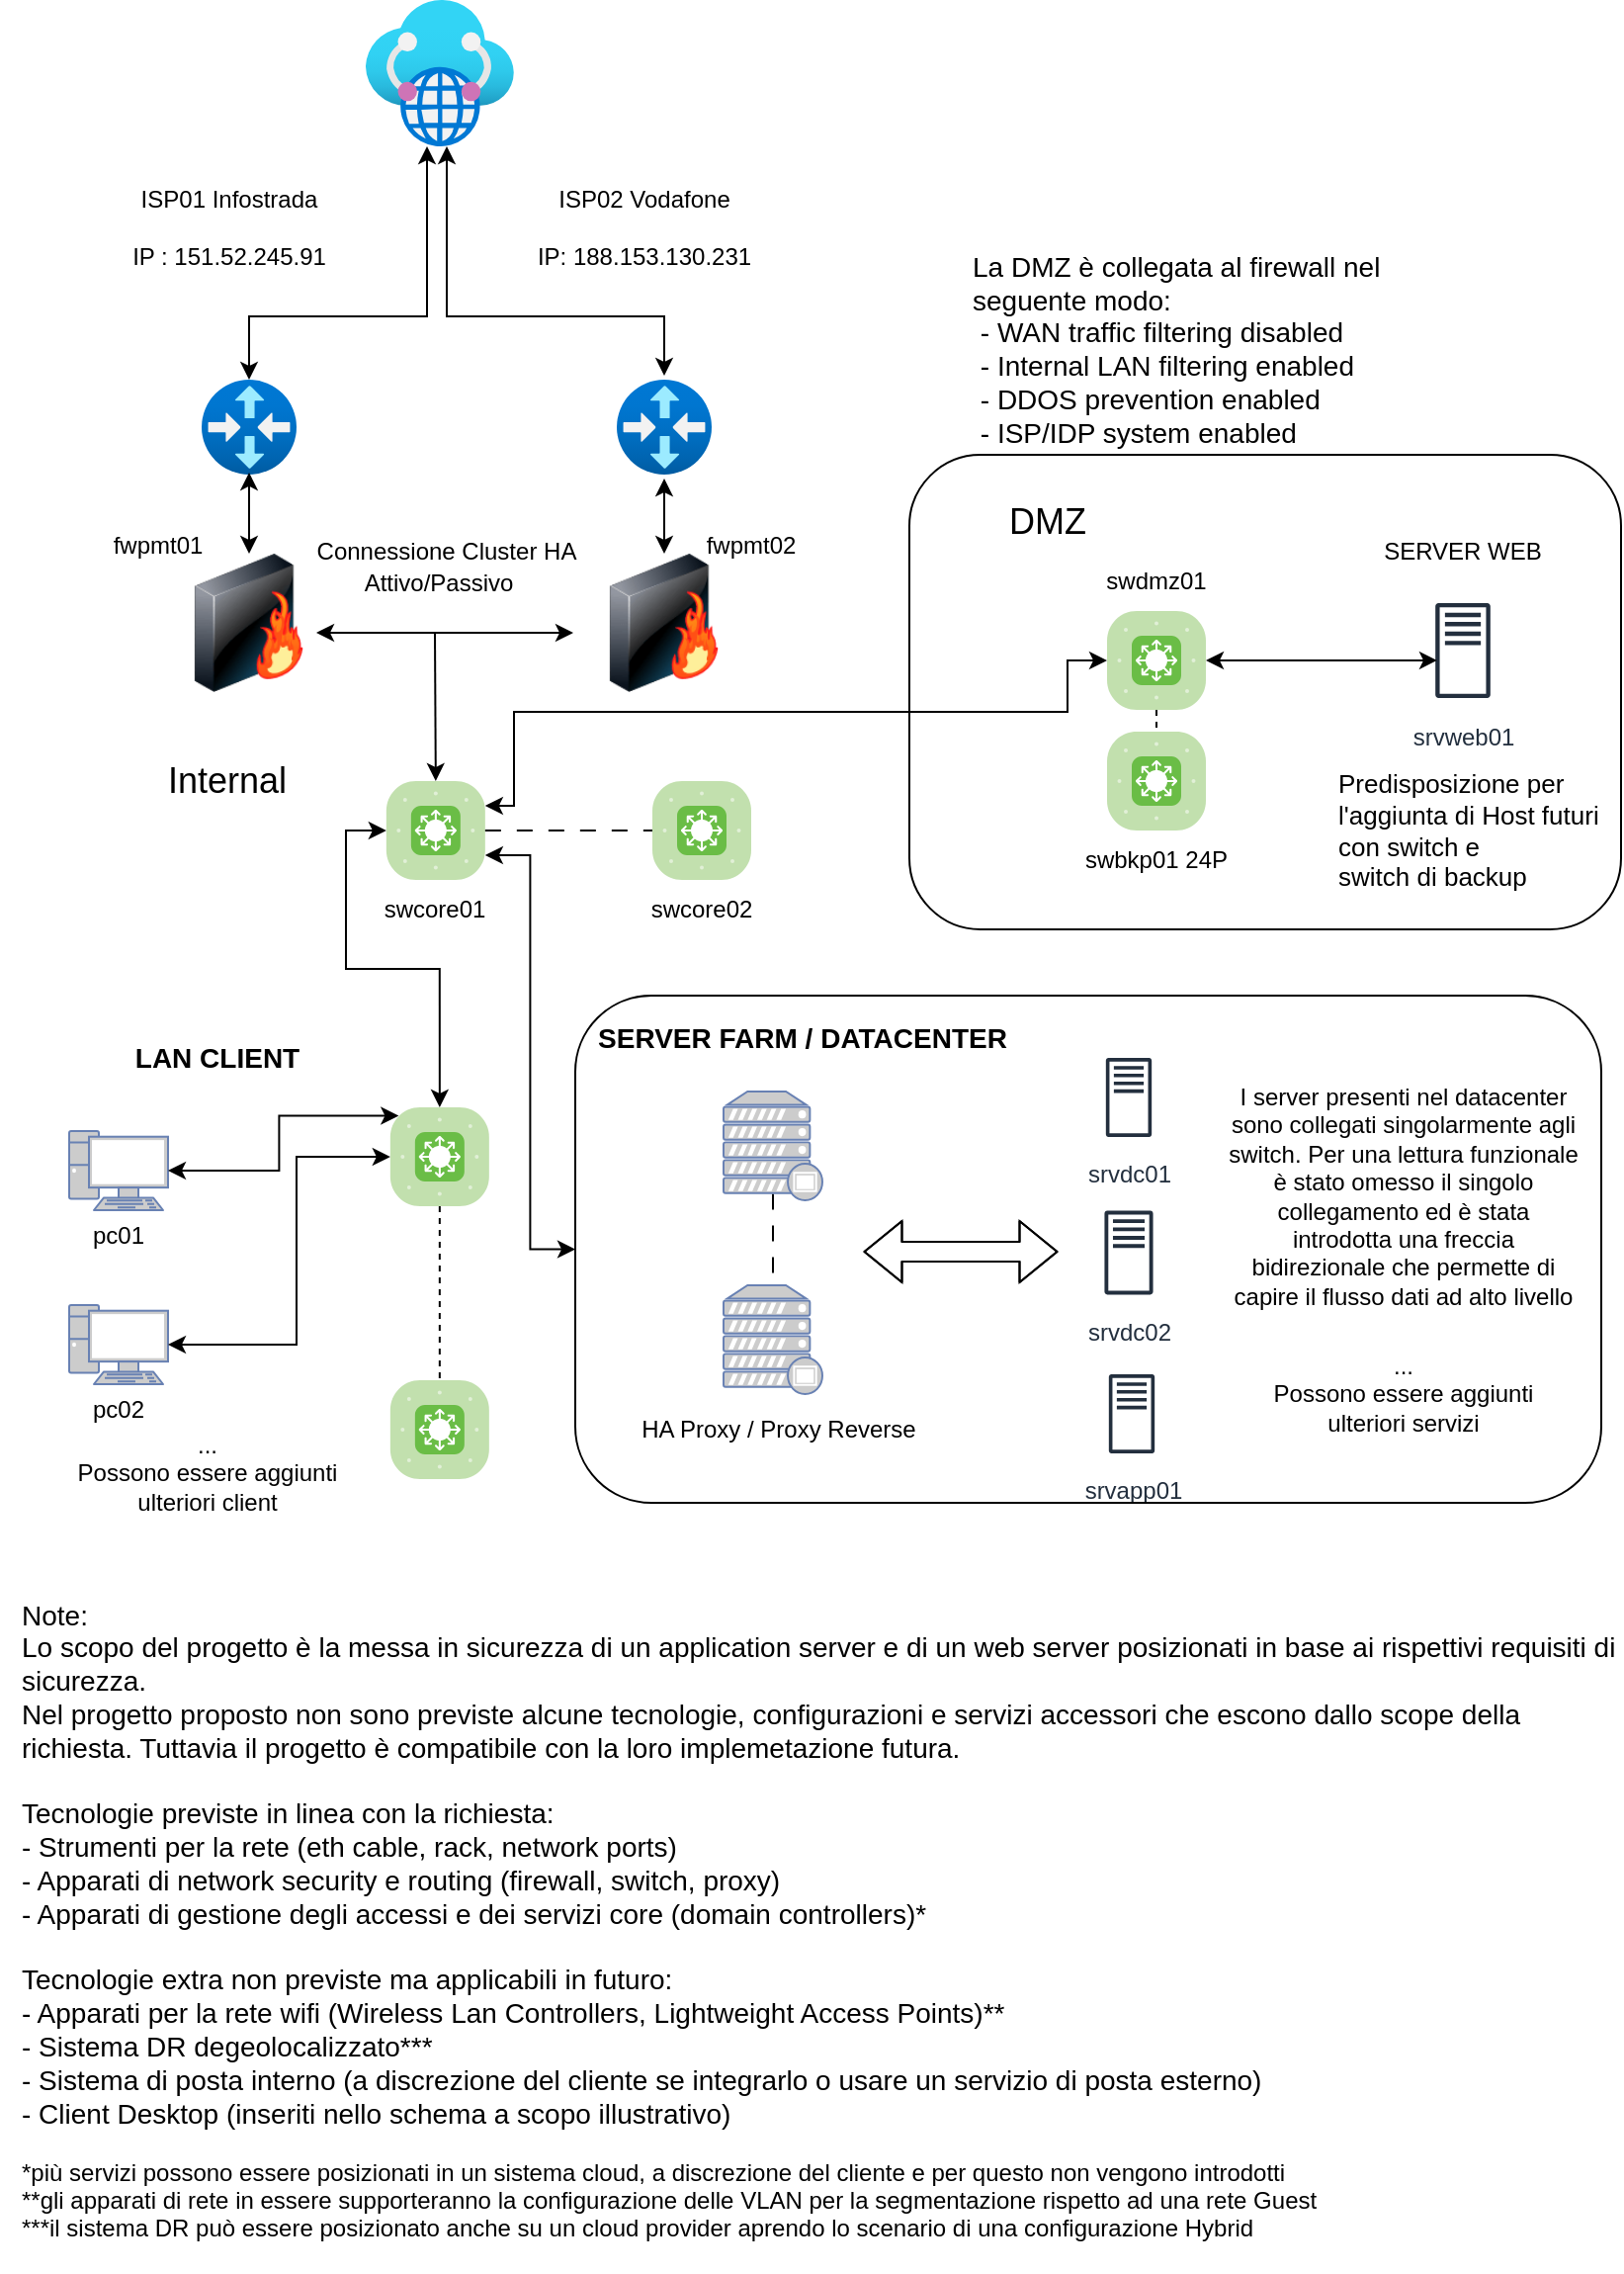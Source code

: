 <mxfile version="24.0.7" type="device">
  <diagram name="Page-1" id="9NGKwQWVEBdeIsrZnu_j">
    <mxGraphModel dx="1386" dy="751" grid="1" gridSize="10" guides="1" tooltips="1" connect="1" arrows="1" fold="1" page="1" pageScale="1" pageWidth="827" pageHeight="1169" math="0" shadow="0">
      <root>
        <mxCell id="0" />
        <mxCell id="1" parent="0" />
        <mxCell id="j_n_mVPMYlsdd1NLLN_--1" value="" style="image;html=1;image=img/lib/clip_art/networking/Firewall-page1_128x128.png" parent="1" vertex="1">
          <mxGeometry x="306" y="290" width="60" height="70" as="geometry" />
        </mxCell>
        <mxCell id="j_n_mVPMYlsdd1NLLN_--9" value="" style="image;html=1;image=img/lib/clip_art/networking/Firewall-page1_128x128.png" parent="1" vertex="1">
          <mxGeometry x="96" y="290" width="60" height="70" as="geometry" />
        </mxCell>
        <mxCell id="j_n_mVPMYlsdd1NLLN_--17" style="edgeStyle=orthogonalEdgeStyle;rounded=0;orthogonalLoop=1;jettySize=auto;html=1;startArrow=classic;startFill=1;" parent="1" source="j_n_mVPMYlsdd1NLLN_--14" target="j_n_mVPMYlsdd1NLLN_--25" edge="1">
          <mxGeometry relative="1" as="geometry">
            <mxPoint x="126" y="200" as="targetPoint" />
            <Array as="points">
              <mxPoint x="216" y="170" />
              <mxPoint x="126" y="170" />
            </Array>
          </mxGeometry>
        </mxCell>
        <mxCell id="j_n_mVPMYlsdd1NLLN_--18" style="edgeStyle=orthogonalEdgeStyle;rounded=0;orthogonalLoop=1;jettySize=auto;html=1;startArrow=classic;startFill=1;" parent="1" source="j_n_mVPMYlsdd1NLLN_--14" edge="1">
          <mxGeometry relative="1" as="geometry">
            <mxPoint x="336" y="200" as="targetPoint" />
            <Array as="points">
              <mxPoint x="226" y="170" />
              <mxPoint x="336" y="170" />
            </Array>
          </mxGeometry>
        </mxCell>
        <mxCell id="j_n_mVPMYlsdd1NLLN_--14" value="" style="image;aspect=fixed;html=1;points=[];align=center;fontSize=12;image=img/lib/azure2/networking/Virtual_WANs.svg;" parent="1" vertex="1">
          <mxGeometry x="184.84" y="10" width="75.16" height="74" as="geometry" />
        </mxCell>
        <mxCell id="j_n_mVPMYlsdd1NLLN_--20" value="ISP01 Infostrada&lt;br&gt;&lt;br&gt;IP : 151.52.245.91" style="text;html=1;align=center;verticalAlign=middle;whiteSpace=wrap;rounded=0;" parent="1" vertex="1">
          <mxGeometry x="46" y="110" width="140" height="30" as="geometry" />
        </mxCell>
        <mxCell id="j_n_mVPMYlsdd1NLLN_--21" value="ISP02 Vodafone&lt;br&gt;&lt;br&gt;IP: 188.153.130.231" style="text;html=1;align=center;verticalAlign=middle;whiteSpace=wrap;rounded=0;" parent="1" vertex="1">
          <mxGeometry x="256" y="110" width="140" height="30" as="geometry" />
        </mxCell>
        <mxCell id="j_n_mVPMYlsdd1NLLN_--22" value="Connessione Cluster HA" style="text;html=1;align=center;verticalAlign=middle;whiteSpace=wrap;rounded=0;" parent="1" vertex="1">
          <mxGeometry x="156" y="269" width="140" height="40" as="geometry" />
        </mxCell>
        <mxCell id="j_n_mVPMYlsdd1NLLN_--23" value="fwpmt02" style="text;html=1;align=center;verticalAlign=middle;whiteSpace=wrap;rounded=0;" parent="1" vertex="1">
          <mxGeometry x="330" y="271" width="100" height="30" as="geometry" />
        </mxCell>
        <mxCell id="j_n_mVPMYlsdd1NLLN_--24" value="fwpmt01" style="text;html=1;align=center;verticalAlign=middle;whiteSpace=wrap;rounded=0;" parent="1" vertex="1">
          <mxGeometry x="30" y="271" width="100" height="30" as="geometry" />
        </mxCell>
        <mxCell id="j_n_mVPMYlsdd1NLLN_--25" value="" style="image;aspect=fixed;html=1;points=[];align=center;fontSize=12;image=img/lib/azure2/networking/Virtual_Router.svg;" parent="1" vertex="1">
          <mxGeometry x="102" y="202" width="48" height="48" as="geometry" />
        </mxCell>
        <mxCell id="j_n_mVPMYlsdd1NLLN_--27" value="" style="image;aspect=fixed;html=1;points=[];align=center;fontSize=12;image=img/lib/azure2/networking/Virtual_Router.svg;" parent="1" vertex="1">
          <mxGeometry x="312" y="202" width="48" height="48" as="geometry" />
        </mxCell>
        <mxCell id="j_n_mVPMYlsdd1NLLN_--30" style="edgeStyle=orthogonalEdgeStyle;rounded=0;orthogonalLoop=1;jettySize=auto;html=1;exitX=0.5;exitY=0;exitDx=0;exitDy=0;entryX=0.5;entryY=0.979;entryDx=0;entryDy=0;entryPerimeter=0;startArrow=classic;startFill=1;" parent="1" source="j_n_mVPMYlsdd1NLLN_--9" target="j_n_mVPMYlsdd1NLLN_--25" edge="1">
          <mxGeometry relative="1" as="geometry" />
        </mxCell>
        <mxCell id="j_n_mVPMYlsdd1NLLN_--31" value="Attivo/Passivo" style="text;html=1;align=center;verticalAlign=middle;whiteSpace=wrap;rounded=0;" parent="1" vertex="1">
          <mxGeometry x="192.42" y="290" width="60" height="30" as="geometry" />
        </mxCell>
        <mxCell id="j_n_mVPMYlsdd1NLLN_--40" style="edgeStyle=orthogonalEdgeStyle;rounded=0;orthogonalLoop=1;jettySize=auto;html=1;exitX=0.5;exitY=0;exitDx=0;exitDy=0;entryX=0.5;entryY=1.042;entryDx=0;entryDy=0;entryPerimeter=0;startArrow=classic;startFill=1;" parent="1" source="j_n_mVPMYlsdd1NLLN_--1" target="j_n_mVPMYlsdd1NLLN_--27" edge="1">
          <mxGeometry relative="1" as="geometry" />
        </mxCell>
        <mxCell id="j_n_mVPMYlsdd1NLLN_--44" value="" style="verticalLabelPosition=bottom;sketch=0;html=1;fillColor=#6ABD46;strokeColor=#ffffff;verticalAlign=top;align=center;points=[[0.085,0.085,0],[0.915,0.085,0],[0.915,0.915,0],[0.085,0.915,0],[0.25,0,0],[0.5,0,0],[0.75,0,0],[1,0.25,0],[1,0.5,0],[1,0.75,0],[0.75,1,0],[0.5,1,0],[0.25,1,0],[0,0.75,0],[0,0.5,0],[0,0.25,0]];pointerEvents=1;shape=mxgraph.cisco_safe.compositeIcon;bgIcon=mxgraph.cisco_safe.architecture.generic_appliance;resIcon=mxgraph.cisco_safe.architecture.l3_switch;" parent="1" vertex="1">
          <mxGeometry x="560" y="319" width="50" height="50" as="geometry" />
        </mxCell>
        <mxCell id="j_n_mVPMYlsdd1NLLN_--45" value="" style="verticalLabelPosition=bottom;sketch=0;html=1;fillColor=#6ABD46;strokeColor=#ffffff;verticalAlign=top;align=center;points=[[0.085,0.085,0],[0.915,0.085,0],[0.915,0.915,0],[0.085,0.915,0],[0.25,0,0],[0.5,0,0],[0.75,0,0],[1,0.25,0],[1,0.5,0],[1,0.75,0],[0.75,1,0],[0.5,1,0],[0.25,1,0],[0,0.75,0],[0,0.5,0],[0,0.25,0]];pointerEvents=1;shape=mxgraph.cisco_safe.compositeIcon;bgIcon=mxgraph.cisco_safe.architecture.generic_appliance;resIcon=mxgraph.cisco_safe.architecture.l3_switch;" parent="1" vertex="1">
          <mxGeometry x="560" y="380" width="50" height="50" as="geometry" />
        </mxCell>
        <mxCell id="j_n_mVPMYlsdd1NLLN_--47" style="edgeStyle=orthogonalEdgeStyle;rounded=0;orthogonalLoop=1;jettySize=auto;html=1;exitX=0.5;exitY=1;exitDx=0;exitDy=0;exitPerimeter=0;entryX=0.5;entryY=0;entryDx=0;entryDy=0;entryPerimeter=0;dashed=1;endArrow=none;endFill=0;" parent="1" source="j_n_mVPMYlsdd1NLLN_--44" target="j_n_mVPMYlsdd1NLLN_--45" edge="1">
          <mxGeometry relative="1" as="geometry" />
        </mxCell>
        <mxCell id="j_n_mVPMYlsdd1NLLN_--48" value="swdmz01" style="text;html=1;align=center;verticalAlign=middle;whiteSpace=wrap;rounded=0;" parent="1" vertex="1">
          <mxGeometry x="540" y="289" width="90" height="30" as="geometry" />
        </mxCell>
        <mxCell id="9BsUGNBVDmW_xeGXqac9-77" style="edgeStyle=orthogonalEdgeStyle;rounded=0;orthogonalLoop=1;jettySize=auto;html=1;exitX=0.5;exitY=0.94;exitDx=0;exitDy=0;exitPerimeter=0;dashed=1;dashPattern=8 8;endArrow=none;endFill=0;" edge="1" parent="1" source="j_n_mVPMYlsdd1NLLN_--74" target="j_n_mVPMYlsdd1NLLN_--75">
          <mxGeometry relative="1" as="geometry" />
        </mxCell>
        <mxCell id="j_n_mVPMYlsdd1NLLN_--74" value="" style="fontColor=#0066CC;verticalAlign=top;verticalLabelPosition=bottom;labelPosition=center;align=center;html=1;outlineConnect=0;fillColor=#CCCCCC;strokeColor=#6881B3;gradientColor=none;gradientDirection=north;strokeWidth=2;shape=mxgraph.networks.proxy_server;" parent="1" vertex="1">
          <mxGeometry x="366" y="562" width="50" height="55" as="geometry" />
        </mxCell>
        <mxCell id="j_n_mVPMYlsdd1NLLN_--75" value="" style="fontColor=#0066CC;verticalAlign=top;verticalLabelPosition=bottom;labelPosition=center;align=center;html=1;outlineConnect=0;fillColor=#CCCCCC;strokeColor=#6881B3;gradientColor=none;gradientDirection=north;strokeWidth=2;shape=mxgraph.networks.proxy_server;" parent="1" vertex="1">
          <mxGeometry x="366" y="660" width="50" height="55" as="geometry" />
        </mxCell>
        <mxCell id="j_n_mVPMYlsdd1NLLN_--81" value="HA Proxy / Proxy Reverse" style="text;html=1;align=center;verticalAlign=middle;whiteSpace=wrap;rounded=0;" parent="1" vertex="1">
          <mxGeometry x="322" y="718" width="144" height="30" as="geometry" />
        </mxCell>
        <mxCell id="j_n_mVPMYlsdd1NLLN_--83" style="edgeStyle=orthogonalEdgeStyle;rounded=0;orthogonalLoop=1;jettySize=auto;html=1;exitX=0.5;exitY=1;exitDx=0;exitDy=0;" parent="1" source="j_n_mVPMYlsdd1NLLN_--81" target="j_n_mVPMYlsdd1NLLN_--81" edge="1">
          <mxGeometry relative="1" as="geometry" />
        </mxCell>
        <mxCell id="j_n_mVPMYlsdd1NLLN_--92" value="srvweb01" style="sketch=0;outlineConnect=0;fontColor=#232F3E;gradientColor=none;strokeColor=#232F3E;fillColor=#ffffff;dashed=0;verticalLabelPosition=bottom;verticalAlign=top;align=center;html=1;fontSize=12;fontStyle=0;aspect=fixed;shape=mxgraph.aws4.resourceIcon;resIcon=mxgraph.aws4.traditional_server;" parent="1" vertex="1">
          <mxGeometry x="710" y="309" width="60" height="60" as="geometry" />
        </mxCell>
        <mxCell id="j_n_mVPMYlsdd1NLLN_--139" value="&lt;font style=&quot;font-size: 18px;&quot;&gt;Internal&lt;br&gt;&lt;/font&gt;" style="text;html=1;align=center;verticalAlign=middle;whiteSpace=wrap;rounded=0;" parent="1" vertex="1">
          <mxGeometry x="85" y="390" width="60" height="30" as="geometry" />
        </mxCell>
        <mxCell id="j_n_mVPMYlsdd1NLLN_--142" value="&lt;font style=&quot;font-size: 18px;&quot;&gt;DMZ&lt;/font&gt;" style="text;html=1;align=center;verticalAlign=middle;whiteSpace=wrap;rounded=0;" parent="1" vertex="1">
          <mxGeometry x="500" y="259" width="60" height="30" as="geometry" />
        </mxCell>
        <mxCell id="j_n_mVPMYlsdd1NLLN_--145" value="&lt;font style=&quot;font-size: 14px;&quot;&gt;&lt;b&gt;SERVER FARM / DATACENTER&lt;/b&gt;&lt;/font&gt;" style="text;html=1;align=center;verticalAlign=middle;whiteSpace=wrap;rounded=0;" parent="1" vertex="1">
          <mxGeometry x="296" y="520" width="220" height="30" as="geometry" />
        </mxCell>
        <mxCell id="dzq9hPY2eNaIxWnt6i6_-2" style="edgeStyle=orthogonalEdgeStyle;rounded=0;orthogonalLoop=1;jettySize=auto;html=1;exitX=1;exitY=0.5;exitDx=0;exitDy=0;exitPerimeter=0;entryX=0.283;entryY=0.583;entryDx=0;entryDy=0;entryPerimeter=0;startArrow=classic;startFill=1;" parent="1" source="j_n_mVPMYlsdd1NLLN_--44" target="j_n_mVPMYlsdd1NLLN_--92" edge="1">
          <mxGeometry relative="1" as="geometry" />
        </mxCell>
        <mxCell id="dzq9hPY2eNaIxWnt6i6_-3" value="swbkp01 24P" style="text;html=1;align=center;verticalAlign=middle;whiteSpace=wrap;rounded=0;" parent="1" vertex="1">
          <mxGeometry x="540" y="430" width="90" height="30" as="geometry" />
        </mxCell>
        <mxCell id="dzq9hPY2eNaIxWnt6i6_-9" value="&lt;div style=&quot;font-size: 13px;&quot;&gt;&lt;span style=&quot;text-wrap: nowrap; background-color: initial;&quot;&gt;&lt;font style=&quot;font-size: 13px;&quot;&gt;Predisposizione per&lt;/font&gt;&lt;/span&gt;&lt;/div&gt;&lt;span style=&quot;text-wrap: nowrap; font-size: 13px;&quot;&gt;&lt;font style=&quot;font-size: 13px;&quot;&gt;l&#39;aggiunta di Host futuri &lt;br&gt;con switch e &lt;br&gt;switch di backup&lt;/font&gt;&lt;/span&gt;" style="text;html=1;align=left;verticalAlign=middle;whiteSpace=wrap;rounded=0;" parent="1" vertex="1">
          <mxGeometry x="675" y="390" width="130" height="80" as="geometry" />
        </mxCell>
        <mxCell id="dzq9hPY2eNaIxWnt6i6_-11" value="&lt;font style=&quot;font-size: 14px;&quot;&gt;La DMZ è collegata al firewall nel seguente modo:&lt;br&gt;&amp;nbsp;- WAN traffic filtering disabled&amp;nbsp;&lt;br&gt;&amp;nbsp;- Internal LAN filtering enabled&amp;nbsp;&lt;/font&gt;&lt;div style=&quot;font-size: 14px;&quot;&gt;&lt;font style=&quot;font-size: 14px;&quot;&gt;&amp;nbsp;- DDOS prevention enabled&lt;br&gt;&amp;nbsp;- ISP/IDP system enabled&lt;br&gt;&lt;/font&gt;&lt;br&gt;&lt;/div&gt;" style="text;html=1;align=left;verticalAlign=middle;whiteSpace=wrap;rounded=0;" parent="1" vertex="1">
          <mxGeometry x="490" y="140" width="250" height="109" as="geometry" />
        </mxCell>
        <mxCell id="9BsUGNBVDmW_xeGXqac9-3" value="" style="verticalLabelPosition=bottom;sketch=0;html=1;fillColor=#6ABD46;strokeColor=#ffffff;verticalAlign=top;align=center;points=[[0.085,0.085,0],[0.915,0.085,0],[0.915,0.915,0],[0.085,0.915,0],[0.25,0,0],[0.5,0,0],[0.75,0,0],[1,0.25,0],[1,0.5,0],[1,0.75,0],[0.75,1,0],[0.5,1,0],[0.25,1,0],[0,0.75,0],[0,0.5,0],[0,0.25,0]];pointerEvents=1;shape=mxgraph.cisco_safe.compositeIcon;bgIcon=mxgraph.cisco_safe.architecture.generic_appliance;resIcon=mxgraph.cisco_safe.architecture.l3_switch;" vertex="1" parent="1">
          <mxGeometry x="197.42" y="570" width="50" height="50" as="geometry" />
        </mxCell>
        <mxCell id="9BsUGNBVDmW_xeGXqac9-4" value="" style="verticalLabelPosition=bottom;sketch=0;html=1;fillColor=#6ABD46;strokeColor=#ffffff;verticalAlign=top;align=center;points=[[0.085,0.085,0],[0.915,0.085,0],[0.915,0.915,0],[0.085,0.915,0],[0.25,0,0],[0.5,0,0],[0.75,0,0],[1,0.25,0],[1,0.5,0],[1,0.75,0],[0.75,1,0],[0.5,1,0],[0.25,1,0],[0,0.75,0],[0,0.5,0],[0,0.25,0]];pointerEvents=1;shape=mxgraph.cisco_safe.compositeIcon;bgIcon=mxgraph.cisco_safe.architecture.generic_appliance;resIcon=mxgraph.cisco_safe.architecture.l3_switch;" vertex="1" parent="1">
          <mxGeometry x="197.42" y="708" width="50" height="50" as="geometry" />
        </mxCell>
        <mxCell id="9BsUGNBVDmW_xeGXqac9-5" style="edgeStyle=orthogonalEdgeStyle;rounded=0;orthogonalLoop=1;jettySize=auto;html=1;exitX=0.5;exitY=1;exitDx=0;exitDy=0;exitPerimeter=0;entryX=0.5;entryY=0;entryDx=0;entryDy=0;entryPerimeter=0;dashed=1;endArrow=none;endFill=0;" edge="1" parent="1" source="9BsUGNBVDmW_xeGXqac9-3" target="9BsUGNBVDmW_xeGXqac9-4">
          <mxGeometry relative="1" as="geometry" />
        </mxCell>
        <mxCell id="9BsUGNBVDmW_xeGXqac9-73" style="edgeStyle=orthogonalEdgeStyle;rounded=0;orthogonalLoop=1;jettySize=auto;html=1;exitX=1;exitY=0.75;exitDx=0;exitDy=0;exitPerimeter=0;entryX=0;entryY=0.5;entryDx=0;entryDy=0;startArrow=classic;startFill=1;" edge="1" parent="1" source="9BsUGNBVDmW_xeGXqac9-7" target="9BsUGNBVDmW_xeGXqac9-71">
          <mxGeometry relative="1" as="geometry" />
        </mxCell>
        <mxCell id="9BsUGNBVDmW_xeGXqac9-7" value="" style="verticalLabelPosition=bottom;sketch=0;html=1;fillColor=#6ABD46;strokeColor=#ffffff;verticalAlign=top;align=center;points=[[0.085,0.085,0],[0.915,0.085,0],[0.915,0.915,0],[0.085,0.915,0],[0.25,0,0],[0.5,0,0],[0.75,0,0],[1,0.25,0],[1,0.5,0],[1,0.75,0],[0.75,1,0],[0.5,1,0],[0.25,1,0],[0,0.75,0],[0,0.5,0],[0,0.25,0]];pointerEvents=1;shape=mxgraph.cisco_safe.compositeIcon;bgIcon=mxgraph.cisco_safe.architecture.generic_appliance;resIcon=mxgraph.cisco_safe.architecture.l3_switch;" vertex="1" parent="1">
          <mxGeometry x="195.42" y="405" width="50" height="50" as="geometry" />
        </mxCell>
        <mxCell id="9BsUGNBVDmW_xeGXqac9-8" value="" style="verticalLabelPosition=bottom;sketch=0;html=1;fillColor=#6ABD46;strokeColor=#ffffff;verticalAlign=top;align=center;points=[[0.085,0.085,0],[0.915,0.085,0],[0.915,0.915,0],[0.085,0.915,0],[0.25,0,0],[0.5,0,0],[0.75,0,0],[1,0.25,0],[1,0.5,0],[1,0.75,0],[0.75,1,0],[0.5,1,0],[0.25,1,0],[0,0.75,0],[0,0.5,0],[0,0.25,0]];pointerEvents=1;shape=mxgraph.cisco_safe.compositeIcon;bgIcon=mxgraph.cisco_safe.architecture.generic_appliance;resIcon=mxgraph.cisco_safe.architecture.l3_switch;" vertex="1" parent="1">
          <mxGeometry x="330" y="405" width="50" height="50" as="geometry" />
        </mxCell>
        <mxCell id="9BsUGNBVDmW_xeGXqac9-21" value="" style="rounded=1;whiteSpace=wrap;html=1;fillColor=none;" vertex="1" parent="1">
          <mxGeometry x="460" y="240" width="360" height="240" as="geometry" />
        </mxCell>
        <mxCell id="9BsUGNBVDmW_xeGXqac9-22" value="swcore01" style="text;html=1;align=center;verticalAlign=middle;whiteSpace=wrap;rounded=0;" vertex="1" parent="1">
          <mxGeometry x="190.42" y="455" width="60" height="30" as="geometry" />
        </mxCell>
        <mxCell id="9BsUGNBVDmW_xeGXqac9-23" value="swcore02" style="text;html=1;align=center;verticalAlign=middle;whiteSpace=wrap;rounded=0;" vertex="1" parent="1">
          <mxGeometry x="325" y="455" width="60" height="30" as="geometry" />
        </mxCell>
        <mxCell id="9BsUGNBVDmW_xeGXqac9-24" style="edgeStyle=orthogonalEdgeStyle;rounded=0;orthogonalLoop=1;jettySize=auto;html=1;exitX=1;exitY=0.5;exitDx=0;exitDy=0;exitPerimeter=0;entryX=0;entryY=0.5;entryDx=0;entryDy=0;entryPerimeter=0;endArrow=none;endFill=0;dashed=1;dashPattern=8 8;" edge="1" parent="1" source="9BsUGNBVDmW_xeGXqac9-7" target="9BsUGNBVDmW_xeGXqac9-8">
          <mxGeometry relative="1" as="geometry" />
        </mxCell>
        <mxCell id="9BsUGNBVDmW_xeGXqac9-27" value="" style="fontColor=#0066CC;verticalAlign=top;verticalLabelPosition=bottom;labelPosition=center;align=center;html=1;outlineConnect=0;fillColor=#CCCCCC;strokeColor=#6881B3;gradientColor=none;gradientDirection=north;strokeWidth=2;shape=mxgraph.networks.pc;" vertex="1" parent="1">
          <mxGeometry x="35" y="582" width="50" height="40" as="geometry" />
        </mxCell>
        <mxCell id="9BsUGNBVDmW_xeGXqac9-31" value="pc01" style="text;html=1;align=center;verticalAlign=middle;whiteSpace=wrap;rounded=0;" vertex="1" parent="1">
          <mxGeometry x="30" y="620" width="60" height="30" as="geometry" />
        </mxCell>
        <mxCell id="9BsUGNBVDmW_xeGXqac9-39" value="" style="fontColor=#0066CC;verticalAlign=top;verticalLabelPosition=bottom;labelPosition=center;align=center;html=1;outlineConnect=0;fillColor=#CCCCCC;strokeColor=#6881B3;gradientColor=none;gradientDirection=north;strokeWidth=2;shape=mxgraph.networks.pc;" vertex="1" parent="1">
          <mxGeometry x="35" y="670" width="50" height="40" as="geometry" />
        </mxCell>
        <mxCell id="9BsUGNBVDmW_xeGXqac9-40" value="pc02" style="text;html=1;align=center;verticalAlign=middle;whiteSpace=wrap;rounded=0;" vertex="1" parent="1">
          <mxGeometry x="30" y="708" width="60" height="30" as="geometry" />
        </mxCell>
        <mxCell id="9BsUGNBVDmW_xeGXqac9-46" style="edgeStyle=orthogonalEdgeStyle;rounded=0;orthogonalLoop=1;jettySize=auto;html=1;exitX=1;exitY=0.5;exitDx=0;exitDy=0;exitPerimeter=0;entryX=0;entryY=0.5;entryDx=0;entryDy=0;entryPerimeter=0;startArrow=classic;startFill=1;" edge="1" parent="1" source="9BsUGNBVDmW_xeGXqac9-39" target="9BsUGNBVDmW_xeGXqac9-3">
          <mxGeometry relative="1" as="geometry">
            <Array as="points">
              <mxPoint x="150" y="690" />
              <mxPoint x="150" y="595" />
            </Array>
          </mxGeometry>
        </mxCell>
        <mxCell id="9BsUGNBVDmW_xeGXqac9-47" style="edgeStyle=orthogonalEdgeStyle;rounded=0;orthogonalLoop=1;jettySize=auto;html=1;exitX=1;exitY=0.5;exitDx=0;exitDy=0;exitPerimeter=0;entryX=0.085;entryY=0.085;entryDx=0;entryDy=0;entryPerimeter=0;startArrow=classic;startFill=1;" edge="1" parent="1" source="9BsUGNBVDmW_xeGXqac9-27" target="9BsUGNBVDmW_xeGXqac9-3">
          <mxGeometry relative="1" as="geometry" />
        </mxCell>
        <mxCell id="9BsUGNBVDmW_xeGXqac9-51" style="edgeStyle=orthogonalEdgeStyle;rounded=0;orthogonalLoop=1;jettySize=auto;html=1;exitX=0;exitY=0.5;exitDx=0;exitDy=0;exitPerimeter=0;entryX=1;entryY=0.25;entryDx=0;entryDy=0;entryPerimeter=0;startArrow=classic;startFill=1;" edge="1" parent="1" source="j_n_mVPMYlsdd1NLLN_--44" target="9BsUGNBVDmW_xeGXqac9-7">
          <mxGeometry relative="1" as="geometry">
            <Array as="points">
              <mxPoint x="540" y="344" />
              <mxPoint x="540" y="370" />
              <mxPoint x="260" y="370" />
              <mxPoint x="260" y="418" />
            </Array>
          </mxGeometry>
        </mxCell>
        <mxCell id="9BsUGNBVDmW_xeGXqac9-55" value="" style="endArrow=classic;html=1;rounded=0;startArrow=classic;startFill=1;endFill=1;" edge="1" parent="1">
          <mxGeometry width="50" height="50" relative="1" as="geometry">
            <mxPoint x="160" y="330" as="sourcePoint" />
            <mxPoint x="290" y="330" as="targetPoint" />
            <Array as="points">
              <mxPoint x="220" y="330" />
            </Array>
          </mxGeometry>
        </mxCell>
        <mxCell id="9BsUGNBVDmW_xeGXqac9-56" value="" style="endArrow=none;html=1;rounded=0;endFill=0;startArrow=classic;startFill=1;exitX=0.5;exitY=0;exitDx=0;exitDy=0;exitPerimeter=0;" edge="1" parent="1" source="9BsUGNBVDmW_xeGXqac9-7">
          <mxGeometry width="50" height="50" relative="1" as="geometry">
            <mxPoint x="220" y="440" as="sourcePoint" />
            <mxPoint x="220" y="330" as="targetPoint" />
          </mxGeometry>
        </mxCell>
        <mxCell id="9BsUGNBVDmW_xeGXqac9-57" value="...&lt;br&gt;Possono essere aggiunti ulteriori client" style="text;html=1;align=center;verticalAlign=middle;whiteSpace=wrap;rounded=0;" vertex="1" parent="1">
          <mxGeometry x="35" y="720" width="140" height="70" as="geometry" />
        </mxCell>
        <mxCell id="9BsUGNBVDmW_xeGXqac9-58" value="&lt;font style=&quot;font-size: 14px;&quot;&gt;&lt;b&gt;LAN CLIENT&lt;/b&gt;&lt;/font&gt;" style="text;html=1;align=center;verticalAlign=middle;whiteSpace=wrap;rounded=0;" vertex="1" parent="1">
          <mxGeometry y="530" width="220" height="30" as="geometry" />
        </mxCell>
        <mxCell id="9BsUGNBVDmW_xeGXqac9-59" value="&lt;div style=&quot;text-align: left; font-size: 14px;&quot;&gt;&lt;span style=&quot;background-color: initial;&quot;&gt;&lt;br&gt;Note:&lt;br&gt;Lo scopo del progetto è la messa in sicurezza di un application server e di un web server posizionati in base ai rispettivi requisiti di sicurezza.&lt;br&gt;Nel progetto proposto non sono previste alcune tecnologie, configurazioni e servizi accessori che escono dallo scope della richiesta. Tuttavia il progetto è compatibile con la loro implemetazione futura.&lt;br&gt;&lt;br&gt;Tecnologie previste in linea con la richiesta:&lt;/span&gt;&lt;/div&gt;&lt;div style=&quot;text-align: left; font-size: 14px;&quot;&gt;&lt;span style=&quot;background-color: initial;&quot;&gt;- Strumenti per la rete (eth cable, rack, network ports)&lt;br&gt;- Apparati di network security e routing (firewall, switch, proxy)&lt;/span&gt;&lt;/div&gt;&lt;div style=&quot;text-align: left; font-size: 14px;&quot;&gt;&lt;span style=&quot;background-color: initial;&quot;&gt;- Apparati di gestione degli accessi e dei servizi core (domain controllers)*&lt;/span&gt;&lt;/div&gt;&lt;div style=&quot;text-align: left; font-size: 14px;&quot;&gt;&lt;span style=&quot;background-color: initial;&quot;&gt;&lt;br&gt;&lt;/span&gt;&lt;/div&gt;&lt;div style=&quot;text-align: left;&quot;&gt;&lt;span style=&quot;background-color: initial;&quot;&gt;&lt;span style=&quot;font-size: 14px;&quot;&gt;Tecnologie extra non previste ma applicabili in futuro:&lt;/span&gt;&lt;br&gt;&lt;span style=&quot;font-size: 14px;&quot;&gt;- Apparati per la rete wifi (Wireless Lan Controllers, Lightweight Access Points)**&lt;/span&gt;&lt;br&gt;&lt;span style=&quot;font-size: 14px;&quot;&gt;- Sistema DR degeolocalizzato***&lt;/span&gt;&lt;br&gt;&lt;span style=&quot;font-size: 14px;&quot;&gt;- Sistema di posta interno (a discrezione del cliente se integrarlo o usare un servizio di posta esterno)&lt;/span&gt;&lt;/span&gt;&lt;/div&gt;&lt;div style=&quot;text-align: left;&quot;&gt;&lt;span style=&quot;background-color: initial;&quot;&gt;&lt;span style=&quot;font-size: 14px;&quot;&gt;- Client Desktop (inseriti nello schema a scopo illustrativo)&lt;br&gt;&lt;/span&gt;&lt;br&gt;&lt;font style=&quot;font-size: 12px;&quot;&gt;&lt;font style=&quot;font-size: 12px;&quot;&gt;*più servizi possono essere posizionati in un sistema cloud, a discrezione del cliente e per questo non vengono introdotti&lt;/font&gt;&lt;br&gt;**&lt;/font&gt;&lt;/span&gt;&lt;span style=&quot;background-color: initial;&quot;&gt;&lt;font style=&quot;font-size: 12px;&quot;&gt;gli apparati di rete in essere supporteranno la configurazione delle VLAN per la segmentazione rispetto ad una rete Guest&lt;/font&gt;&lt;/span&gt;&lt;/div&gt;&lt;div style=&quot;text-align: left;&quot;&gt;&lt;span style=&quot;background-color: initial;&quot;&gt;&lt;font style=&quot;font-size: 12px;&quot;&gt;***il sistema DR può essere posizionato anche su un cloud provider aprendo lo scenario di una configurazione Hybrid&amp;nbsp;&lt;/font&gt;&lt;/span&gt;&lt;/div&gt;&lt;div style=&quot;text-align: left;&quot;&gt;&lt;span style=&quot;background-color: initial;&quot;&gt;&lt;br&gt;&lt;/span&gt;&lt;/div&gt;" style="text;html=1;align=center;verticalAlign=middle;whiteSpace=wrap;rounded=0;" vertex="1" parent="1">
          <mxGeometry x="10" y="810" width="810" height="340" as="geometry" />
        </mxCell>
        <mxCell id="9BsUGNBVDmW_xeGXqac9-60" style="edgeStyle=orthogonalEdgeStyle;rounded=0;orthogonalLoop=1;jettySize=auto;html=1;exitX=0.5;exitY=0;exitDx=0;exitDy=0;exitPerimeter=0;entryX=0;entryY=0.5;entryDx=0;entryDy=0;entryPerimeter=0;startArrow=classic;startFill=1;" edge="1" parent="1" source="9BsUGNBVDmW_xeGXqac9-3" target="9BsUGNBVDmW_xeGXqac9-7">
          <mxGeometry relative="1" as="geometry">
            <Array as="points">
              <mxPoint x="222" y="500" />
              <mxPoint x="175" y="500" />
              <mxPoint x="175" y="430" />
            </Array>
          </mxGeometry>
        </mxCell>
        <mxCell id="9BsUGNBVDmW_xeGXqac9-61" value="SERVER WEB" style="text;html=1;align=center;verticalAlign=middle;whiteSpace=wrap;rounded=0;" vertex="1" parent="1">
          <mxGeometry x="685" y="274" width="110" height="30" as="geometry" />
        </mxCell>
        <mxCell id="9BsUGNBVDmW_xeGXqac9-66" value="srvdc02" style="sketch=0;outlineConnect=0;fontColor=#232F3E;gradientColor=none;strokeColor=#232F3E;fillColor=#ffffff;dashed=0;verticalLabelPosition=bottom;verticalAlign=top;align=center;html=1;fontSize=12;fontStyle=0;aspect=fixed;shape=mxgraph.aws4.resourceIcon;resIcon=mxgraph.aws4.traditional_server;" vertex="1" parent="1">
          <mxGeometry x="544.5" y="617" width="53" height="53" as="geometry" />
        </mxCell>
        <mxCell id="9BsUGNBVDmW_xeGXqac9-67" value="srvdc01" style="sketch=0;outlineConnect=0;fontColor=#232F3E;gradientColor=none;strokeColor=#232F3E;fillColor=#ffffff;dashed=0;verticalLabelPosition=bottom;verticalAlign=top;align=center;html=1;fontSize=12;fontStyle=0;aspect=fixed;shape=mxgraph.aws4.resourceIcon;resIcon=mxgraph.aws4.traditional_server;" vertex="1" parent="1">
          <mxGeometry x="546" y="540" width="50" height="50" as="geometry" />
        </mxCell>
        <mxCell id="9BsUGNBVDmW_xeGXqac9-68" value="srvapp01" style="sketch=0;outlineConnect=0;fontColor=#232F3E;gradientColor=none;strokeColor=#232F3E;fillColor=#ffffff;dashed=0;verticalLabelPosition=bottom;verticalAlign=top;align=center;html=1;fontSize=12;fontStyle=0;aspect=fixed;shape=mxgraph.aws4.resourceIcon;resIcon=mxgraph.aws4.traditional_server;" vertex="1" parent="1">
          <mxGeometry x="547.5" y="700" width="50" height="50" as="geometry" />
        </mxCell>
        <mxCell id="9BsUGNBVDmW_xeGXqac9-70" value="...&lt;br&gt;Possono essere aggiunti ulteriori servizi" style="text;html=1;align=center;verticalAlign=middle;whiteSpace=wrap;rounded=0;" vertex="1" parent="1">
          <mxGeometry x="640" y="680" width="140" height="70" as="geometry" />
        </mxCell>
        <mxCell id="9BsUGNBVDmW_xeGXqac9-71" value="" style="rounded=1;whiteSpace=wrap;html=1;fillColor=none;" vertex="1" parent="1">
          <mxGeometry x="291" y="513.5" width="519" height="256.5" as="geometry" />
        </mxCell>
        <mxCell id="9BsUGNBVDmW_xeGXqac9-74" value="" style="shape=flexArrow;endArrow=classic;startArrow=classic;html=1;rounded=0;" edge="1" parent="1">
          <mxGeometry width="100" height="100" relative="1" as="geometry">
            <mxPoint x="535.25" y="643" as="sourcePoint" />
            <mxPoint x="436.75" y="643" as="targetPoint" />
            <Array as="points">
              <mxPoint x="515.25" y="643" />
            </Array>
          </mxGeometry>
        </mxCell>
        <mxCell id="9BsUGNBVDmW_xeGXqac9-75" value="I server presenti nel datacenter sono collegati singolarmente agli switch. Per una lettura funzionale è stato omesso il singolo collegamento ed è stata introdotta una freccia bidirezionale che permette di capire il flusso dati ad alto livello" style="text;html=1;align=center;verticalAlign=middle;whiteSpace=wrap;rounded=0;" vertex="1" parent="1">
          <mxGeometry x="620" y="550" width="180" height="130" as="geometry" />
        </mxCell>
      </root>
    </mxGraphModel>
  </diagram>
</mxfile>

